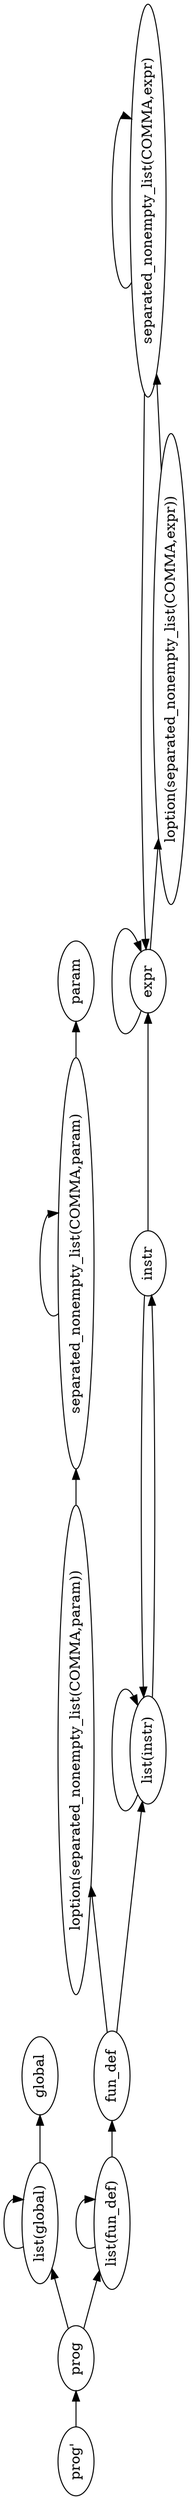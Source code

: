 digraph G {
orientation = landscape;
rankdir = LR;
ratio = compress;
nt0 [ label="prog'" ] ;
nt1 [ label="separated_nonempty_list(COMMA,param)" ] ;
nt2 [ label="separated_nonempty_list(COMMA,expr)" ] ;
nt3 [ label="prog" ] ;
nt4 [ label="param" ] ;
nt5 [ label="loption(separated_nonempty_list(COMMA,param))" ] ;
nt6 [ label="loption(separated_nonempty_list(COMMA,expr))" ] ;
nt7 [ label="list(instr)" ] ;
nt8 [ label="list(global)" ] ;
nt9 [ label="list(fun_def)" ] ;
nt10 [ label="instr" ] ;
nt11 [ label="global" ] ;
nt12 [ label="fun_def" ] ;
nt13 [ label="expr" ] ;
nt0 -> nt3 [ label="" ] ;
nt1 -> nt1 [ label="" ] ;
nt1 -> nt4 [ label="" ] ;
nt2 -> nt2 [ label="" ] ;
nt2 -> nt13 [ label="" ] ;
nt3 -> nt8 [ label="" ] ;
nt3 -> nt9 [ label="" ] ;
nt5 -> nt1 [ label="" ] ;
nt6 -> nt2 [ label="" ] ;
nt7 -> nt7 [ label="" ] ;
nt7 -> nt10 [ label="" ] ;
nt8 -> nt8 [ label="" ] ;
nt8 -> nt11 [ label="" ] ;
nt9 -> nt9 [ label="" ] ;
nt9 -> nt12 [ label="" ] ;
nt10 -> nt7 [ label="" ] ;
nt10 -> nt13 [ label="" ] ;
nt12 -> nt5 [ label="" ] ;
nt12 -> nt7 [ label="" ] ;
nt13 -> nt6 [ label="" ] ;
nt13 -> nt13 [ label="" ] ;

}
